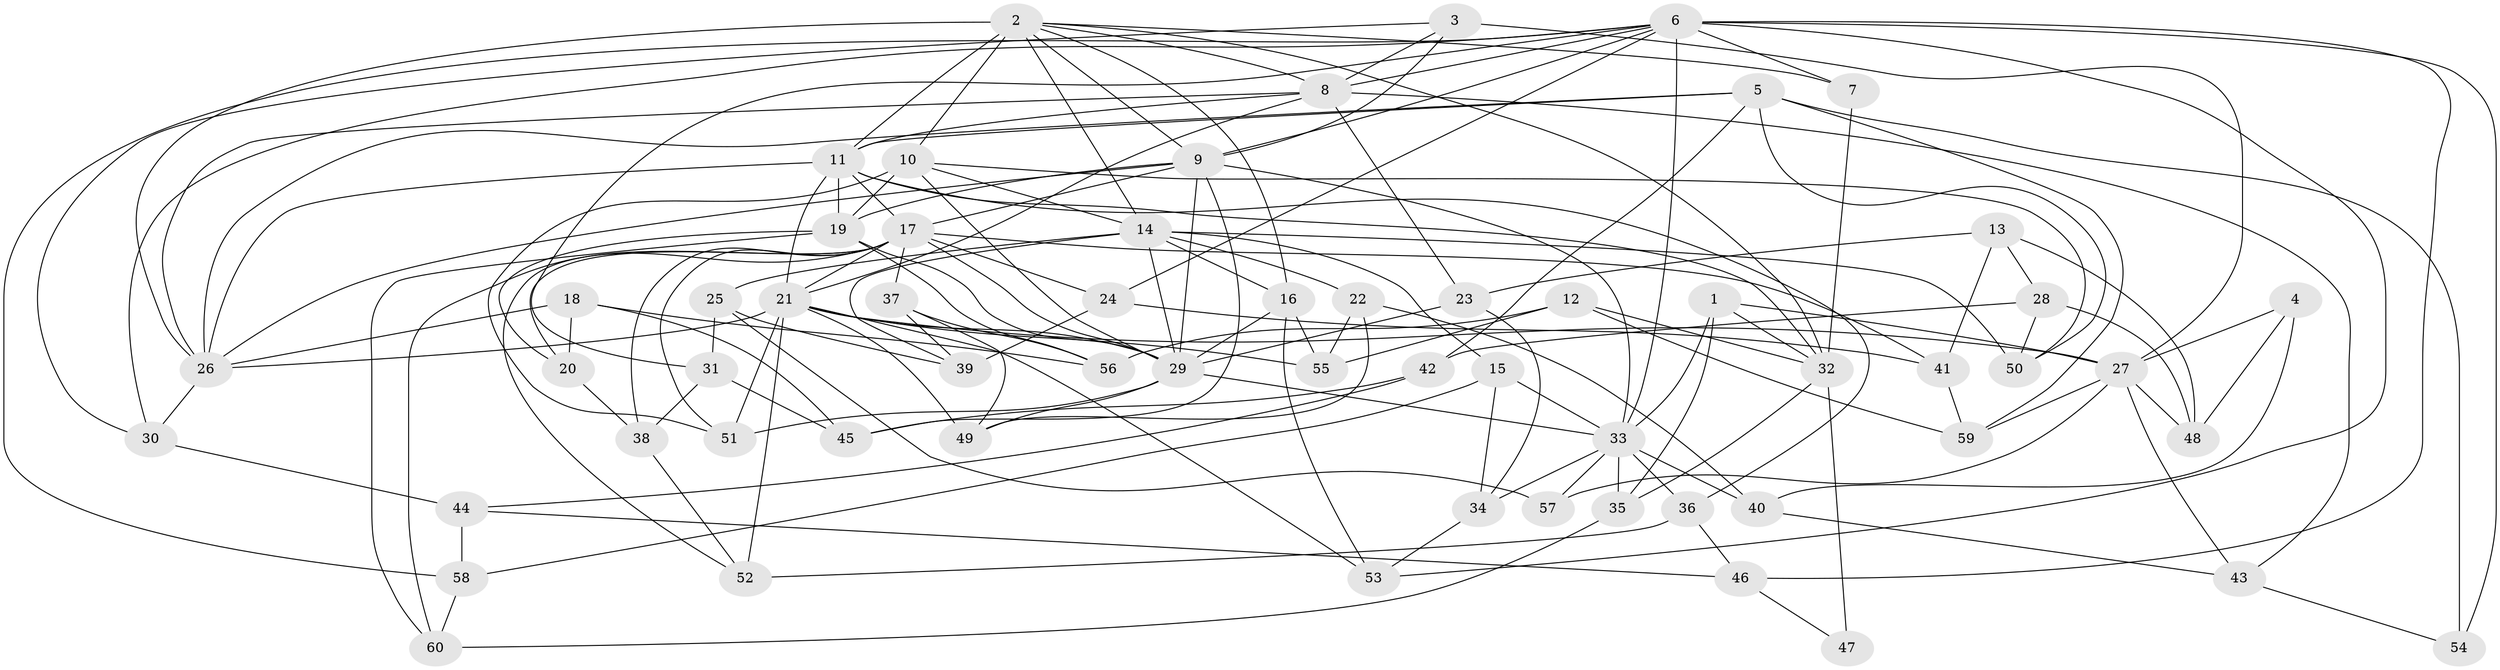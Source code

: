 // original degree distribution, {4: 1.0}
// Generated by graph-tools (version 1.1) at 2025/38/03/09/25 02:38:10]
// undirected, 60 vertices, 156 edges
graph export_dot {
graph [start="1"]
  node [color=gray90,style=filled];
  1;
  2;
  3;
  4;
  5;
  6;
  7;
  8;
  9;
  10;
  11;
  12;
  13;
  14;
  15;
  16;
  17;
  18;
  19;
  20;
  21;
  22;
  23;
  24;
  25;
  26;
  27;
  28;
  29;
  30;
  31;
  32;
  33;
  34;
  35;
  36;
  37;
  38;
  39;
  40;
  41;
  42;
  43;
  44;
  45;
  46;
  47;
  48;
  49;
  50;
  51;
  52;
  53;
  54;
  55;
  56;
  57;
  58;
  59;
  60;
  1 -- 27 [weight=1.0];
  1 -- 32 [weight=1.0];
  1 -- 33 [weight=1.0];
  1 -- 35 [weight=1.0];
  2 -- 7 [weight=1.0];
  2 -- 8 [weight=1.0];
  2 -- 9 [weight=1.0];
  2 -- 10 [weight=3.0];
  2 -- 11 [weight=1.0];
  2 -- 14 [weight=1.0];
  2 -- 16 [weight=1.0];
  2 -- 26 [weight=1.0];
  2 -- 32 [weight=2.0];
  3 -- 8 [weight=1.0];
  3 -- 9 [weight=1.0];
  3 -- 27 [weight=1.0];
  3 -- 30 [weight=1.0];
  4 -- 27 [weight=2.0];
  4 -- 40 [weight=1.0];
  4 -- 48 [weight=1.0];
  5 -- 11 [weight=1.0];
  5 -- 26 [weight=2.0];
  5 -- 42 [weight=1.0];
  5 -- 50 [weight=1.0];
  5 -- 54 [weight=2.0];
  5 -- 59 [weight=1.0];
  6 -- 7 [weight=2.0];
  6 -- 8 [weight=1.0];
  6 -- 9 [weight=1.0];
  6 -- 24 [weight=1.0];
  6 -- 30 [weight=1.0];
  6 -- 31 [weight=1.0];
  6 -- 33 [weight=1.0];
  6 -- 46 [weight=1.0];
  6 -- 53 [weight=1.0];
  6 -- 54 [weight=1.0];
  6 -- 58 [weight=1.0];
  7 -- 32 [weight=3.0];
  8 -- 11 [weight=2.0];
  8 -- 21 [weight=1.0];
  8 -- 23 [weight=1.0];
  8 -- 26 [weight=2.0];
  8 -- 43 [weight=1.0];
  9 -- 17 [weight=1.0];
  9 -- 19 [weight=1.0];
  9 -- 26 [weight=1.0];
  9 -- 29 [weight=2.0];
  9 -- 33 [weight=1.0];
  9 -- 45 [weight=1.0];
  10 -- 14 [weight=1.0];
  10 -- 19 [weight=1.0];
  10 -- 29 [weight=1.0];
  10 -- 50 [weight=1.0];
  10 -- 51 [weight=1.0];
  11 -- 17 [weight=1.0];
  11 -- 19 [weight=2.0];
  11 -- 21 [weight=2.0];
  11 -- 26 [weight=1.0];
  11 -- 32 [weight=1.0];
  11 -- 36 [weight=1.0];
  12 -- 32 [weight=1.0];
  12 -- 55 [weight=1.0];
  12 -- 56 [weight=1.0];
  12 -- 59 [weight=1.0];
  13 -- 23 [weight=1.0];
  13 -- 28 [weight=1.0];
  13 -- 41 [weight=1.0];
  13 -- 48 [weight=1.0];
  14 -- 15 [weight=1.0];
  14 -- 16 [weight=2.0];
  14 -- 22 [weight=1.0];
  14 -- 25 [weight=1.0];
  14 -- 29 [weight=1.0];
  14 -- 39 [weight=1.0];
  14 -- 50 [weight=1.0];
  15 -- 33 [weight=1.0];
  15 -- 34 [weight=1.0];
  15 -- 58 [weight=1.0];
  16 -- 29 [weight=1.0];
  16 -- 53 [weight=1.0];
  16 -- 55 [weight=1.0];
  17 -- 20 [weight=1.0];
  17 -- 21 [weight=1.0];
  17 -- 24 [weight=1.0];
  17 -- 29 [weight=1.0];
  17 -- 37 [weight=1.0];
  17 -- 38 [weight=1.0];
  17 -- 41 [weight=1.0];
  17 -- 51 [weight=1.0];
  17 -- 52 [weight=1.0];
  17 -- 60 [weight=1.0];
  18 -- 20 [weight=1.0];
  18 -- 26 [weight=3.0];
  18 -- 45 [weight=1.0];
  18 -- 56 [weight=1.0];
  19 -- 20 [weight=1.0];
  19 -- 29 [weight=1.0];
  19 -- 56 [weight=1.0];
  19 -- 60 [weight=1.0];
  20 -- 38 [weight=1.0];
  21 -- 26 [weight=1.0];
  21 -- 27 [weight=1.0];
  21 -- 29 [weight=1.0];
  21 -- 49 [weight=1.0];
  21 -- 51 [weight=1.0];
  21 -- 52 [weight=1.0];
  21 -- 53 [weight=1.0];
  21 -- 55 [weight=1.0];
  22 -- 40 [weight=1.0];
  22 -- 49 [weight=1.0];
  22 -- 55 [weight=1.0];
  23 -- 29 [weight=1.0];
  23 -- 34 [weight=1.0];
  24 -- 39 [weight=1.0];
  24 -- 41 [weight=1.0];
  25 -- 31 [weight=1.0];
  25 -- 39 [weight=1.0];
  25 -- 57 [weight=1.0];
  26 -- 30 [weight=1.0];
  27 -- 43 [weight=1.0];
  27 -- 48 [weight=1.0];
  27 -- 57 [weight=2.0];
  27 -- 59 [weight=1.0];
  28 -- 42 [weight=1.0];
  28 -- 48 [weight=1.0];
  28 -- 50 [weight=1.0];
  29 -- 33 [weight=1.0];
  29 -- 49 [weight=1.0];
  29 -- 51 [weight=1.0];
  30 -- 44 [weight=1.0];
  31 -- 38 [weight=1.0];
  31 -- 45 [weight=1.0];
  32 -- 35 [weight=1.0];
  32 -- 47 [weight=3.0];
  33 -- 34 [weight=1.0];
  33 -- 35 [weight=1.0];
  33 -- 36 [weight=1.0];
  33 -- 40 [weight=1.0];
  33 -- 57 [weight=1.0];
  34 -- 53 [weight=1.0];
  35 -- 60 [weight=1.0];
  36 -- 46 [weight=1.0];
  36 -- 52 [weight=1.0];
  37 -- 39 [weight=1.0];
  37 -- 49 [weight=1.0];
  37 -- 56 [weight=1.0];
  38 -- 52 [weight=1.0];
  40 -- 43 [weight=1.0];
  41 -- 59 [weight=1.0];
  42 -- 44 [weight=1.0];
  42 -- 45 [weight=1.0];
  43 -- 54 [weight=1.0];
  44 -- 46 [weight=1.0];
  44 -- 58 [weight=1.0];
  46 -- 47 [weight=1.0];
  58 -- 60 [weight=1.0];
}

